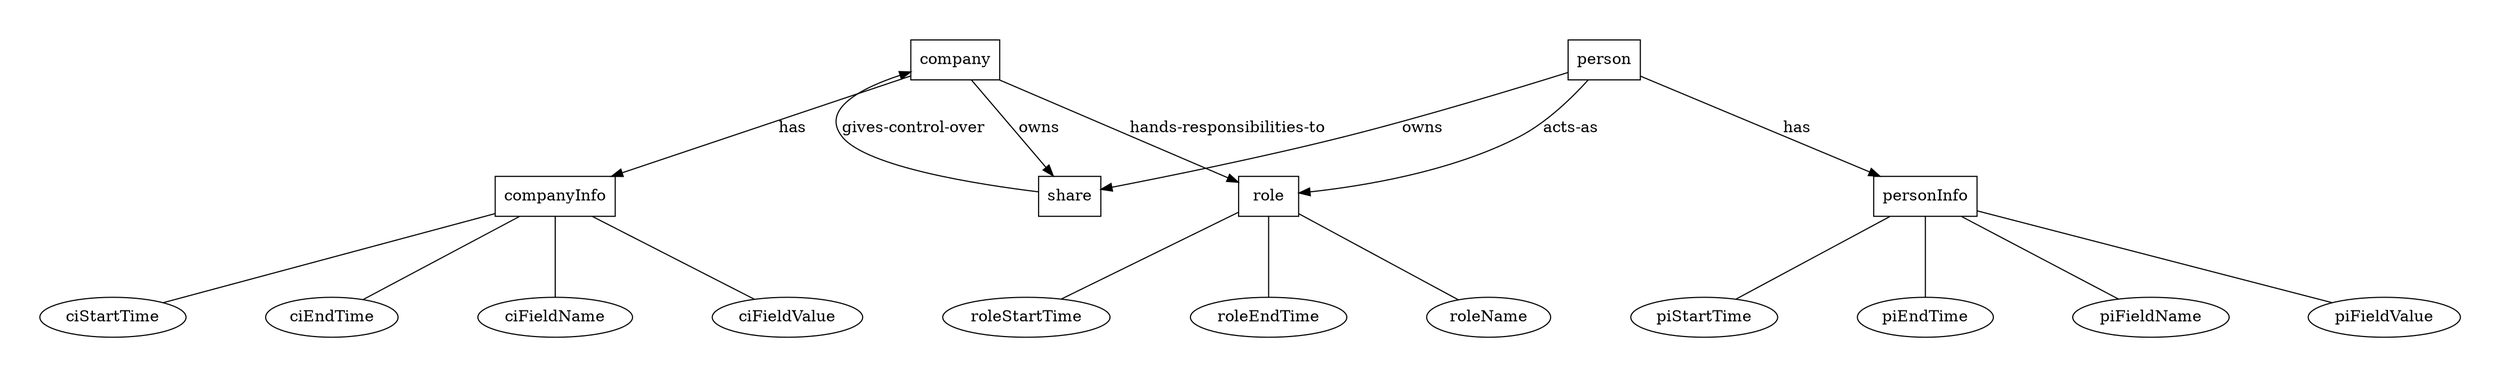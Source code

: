 digraph d {
    node[shape=box];
    graph [pad="0.5", nodesep="1", ranksep="1"];

    company -> share [ label ="owns" ];
    person -> share [ label="owns" ];

    share -> company [ label="gives-control-over" ];


    company -> companyInfo [ label="has"];

    companyInfo -> ciFieldName [ arrowhead=none ];
    ciFieldName [ shape=ellipse ];

    companyInfo -> ciFieldValue [ arrowhead=none];
    ciFieldValue [ shape=ellipse ];

    companyInfo -> ciStartTime [ arrowhead=none];
    ciStartTime [ shape=ellipse ];

    companyInfo -> ciEndTime [ arrowhead=none ];
    ciEndTime [ shape=ellipse ];

    person -> role [ label="acts-as" ];

    company -> role [ label="hands-responsibilities-to"];
    role -> roleName [ arrowhead=none ];
    roleName [ shape=ellipse ];

    role -> roleStartTime [ arrowhead=none ];
    roleStartTime [shape= ellipse ];
    role -> roleEndTime [ arrowhead=none ];
    roleEndTime [ shape=ellipse ];

    person -> personInfo [ label="has" ];

    personInfo -> piFieldName [ arrowhead=none ];
    piFieldName [ shape=ellipse ];


    personInfo -> piFieldValue [ arrowhead=none ];
    piFieldValue [ shape=ellipse ];

    personInfo -> piStartTime [ arrowhead=none];
    piStartTime [ shape=ellipse ];

    personInfo -> piEndTime [ arrowhead=none ];
    piEndTime [ shape=ellipse ];


}
